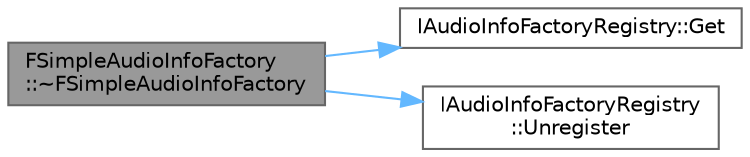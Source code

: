 digraph "FSimpleAudioInfoFactory::~FSimpleAudioInfoFactory"
{
 // INTERACTIVE_SVG=YES
 // LATEX_PDF_SIZE
  bgcolor="transparent";
  edge [fontname=Helvetica,fontsize=10,labelfontname=Helvetica,labelfontsize=10];
  node [fontname=Helvetica,fontsize=10,shape=box,height=0.2,width=0.4];
  rankdir="LR";
  Node1 [id="Node000001",label="FSimpleAudioInfoFactory\l::~FSimpleAudioInfoFactory",height=0.2,width=0.4,color="gray40", fillcolor="grey60", style="filled", fontcolor="black",tooltip=" "];
  Node1 -> Node2 [id="edge1_Node000001_Node000002",color="steelblue1",style="solid",tooltip=" "];
  Node2 [id="Node000002",label="IAudioInfoFactoryRegistry::Get",height=0.2,width=0.4,color="grey40", fillcolor="white", style="filled",URL="$dc/d7f/structIAudioInfoFactoryRegistry.html#a04290d26f4eae39fd03607947e1927d0",tooltip=" "];
  Node1 -> Node3 [id="edge2_Node000001_Node000003",color="steelblue1",style="solid",tooltip=" "];
  Node3 [id="Node000003",label="IAudioInfoFactoryRegistry\l::Unregister",height=0.2,width=0.4,color="grey40", fillcolor="white", style="filled",URL="$dc/d7f/structIAudioInfoFactoryRegistry.html#a20db200417c5cba96b1528eb900cd563",tooltip=" "];
}
